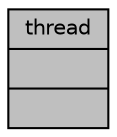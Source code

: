 digraph "thread"
{
 // INTERACTIVE_SVG=YES
  bgcolor="transparent";
  edge [fontname="Helvetica",fontsize="10",labelfontname="Helvetica",labelfontsize="10"];
  node [fontname="Helvetica",fontsize="10",shape=record];
  Node1 [label="{thread\n||}",height=0.2,width=0.4,color="black", fillcolor="grey75", style="filled", fontcolor="black"];
}
